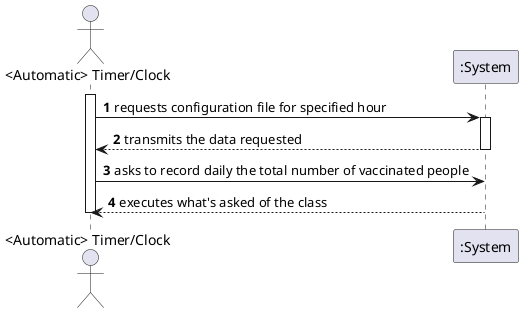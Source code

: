 @startuml
autonumber
actor "<Automatic> Timer/Clock"  as OE

activate OE
OE -> ":System" : requests configuration file for specified hour
activate ":System"
":System" --> OE : transmits the data requested
deactivate ":System"

OE -> ":System" : asks to record daily the total number of vaccinated people
":System" --> OE : executes what's asked of the class
deactivate ":System"


deactivate OE

@enduml